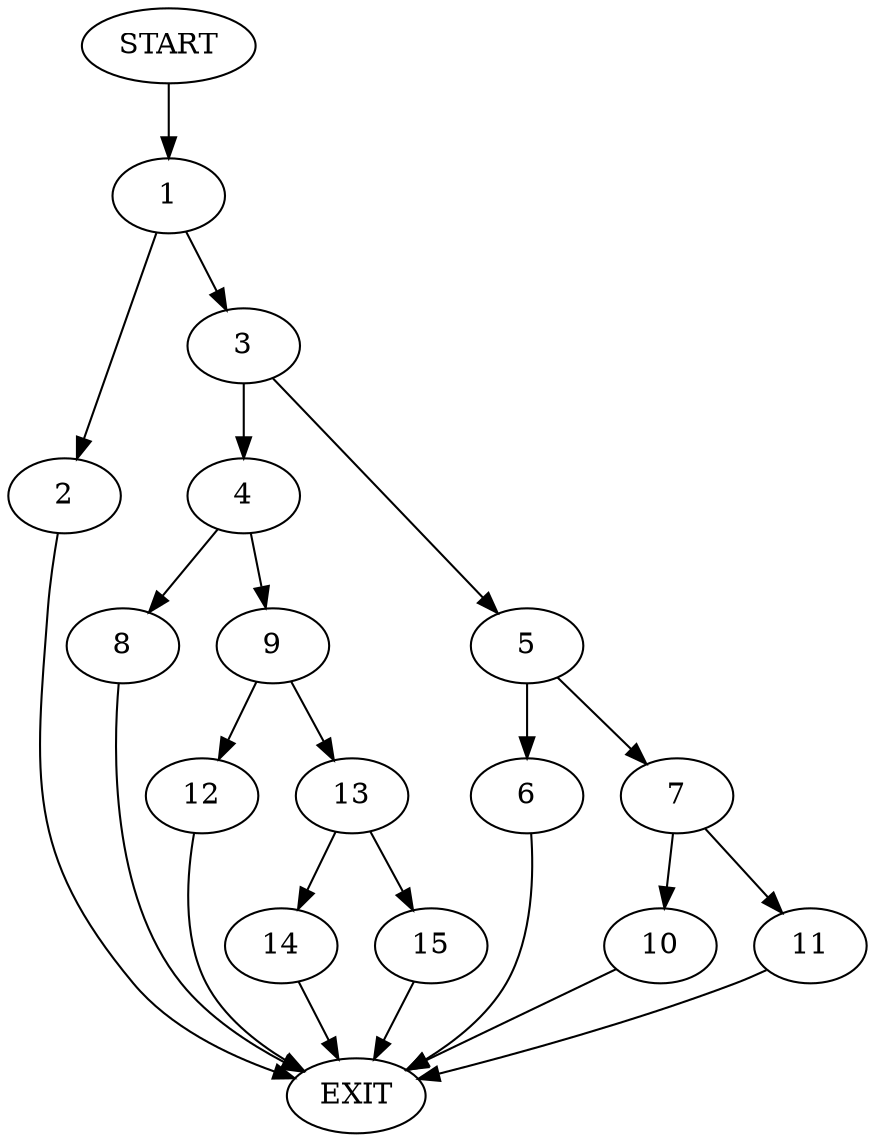digraph {
0 [label="START"]
16 [label="EXIT"]
0 -> 1
1 -> 2
1 -> 3
3 -> 4
3 -> 5
2 -> 16
5 -> 6
5 -> 7
4 -> 8
4 -> 9
6 -> 16
7 -> 10
7 -> 11
10 -> 16
11 -> 16
8 -> 16
9 -> 12
9 -> 13
12 -> 16
13 -> 14
13 -> 15
14 -> 16
15 -> 16
}
